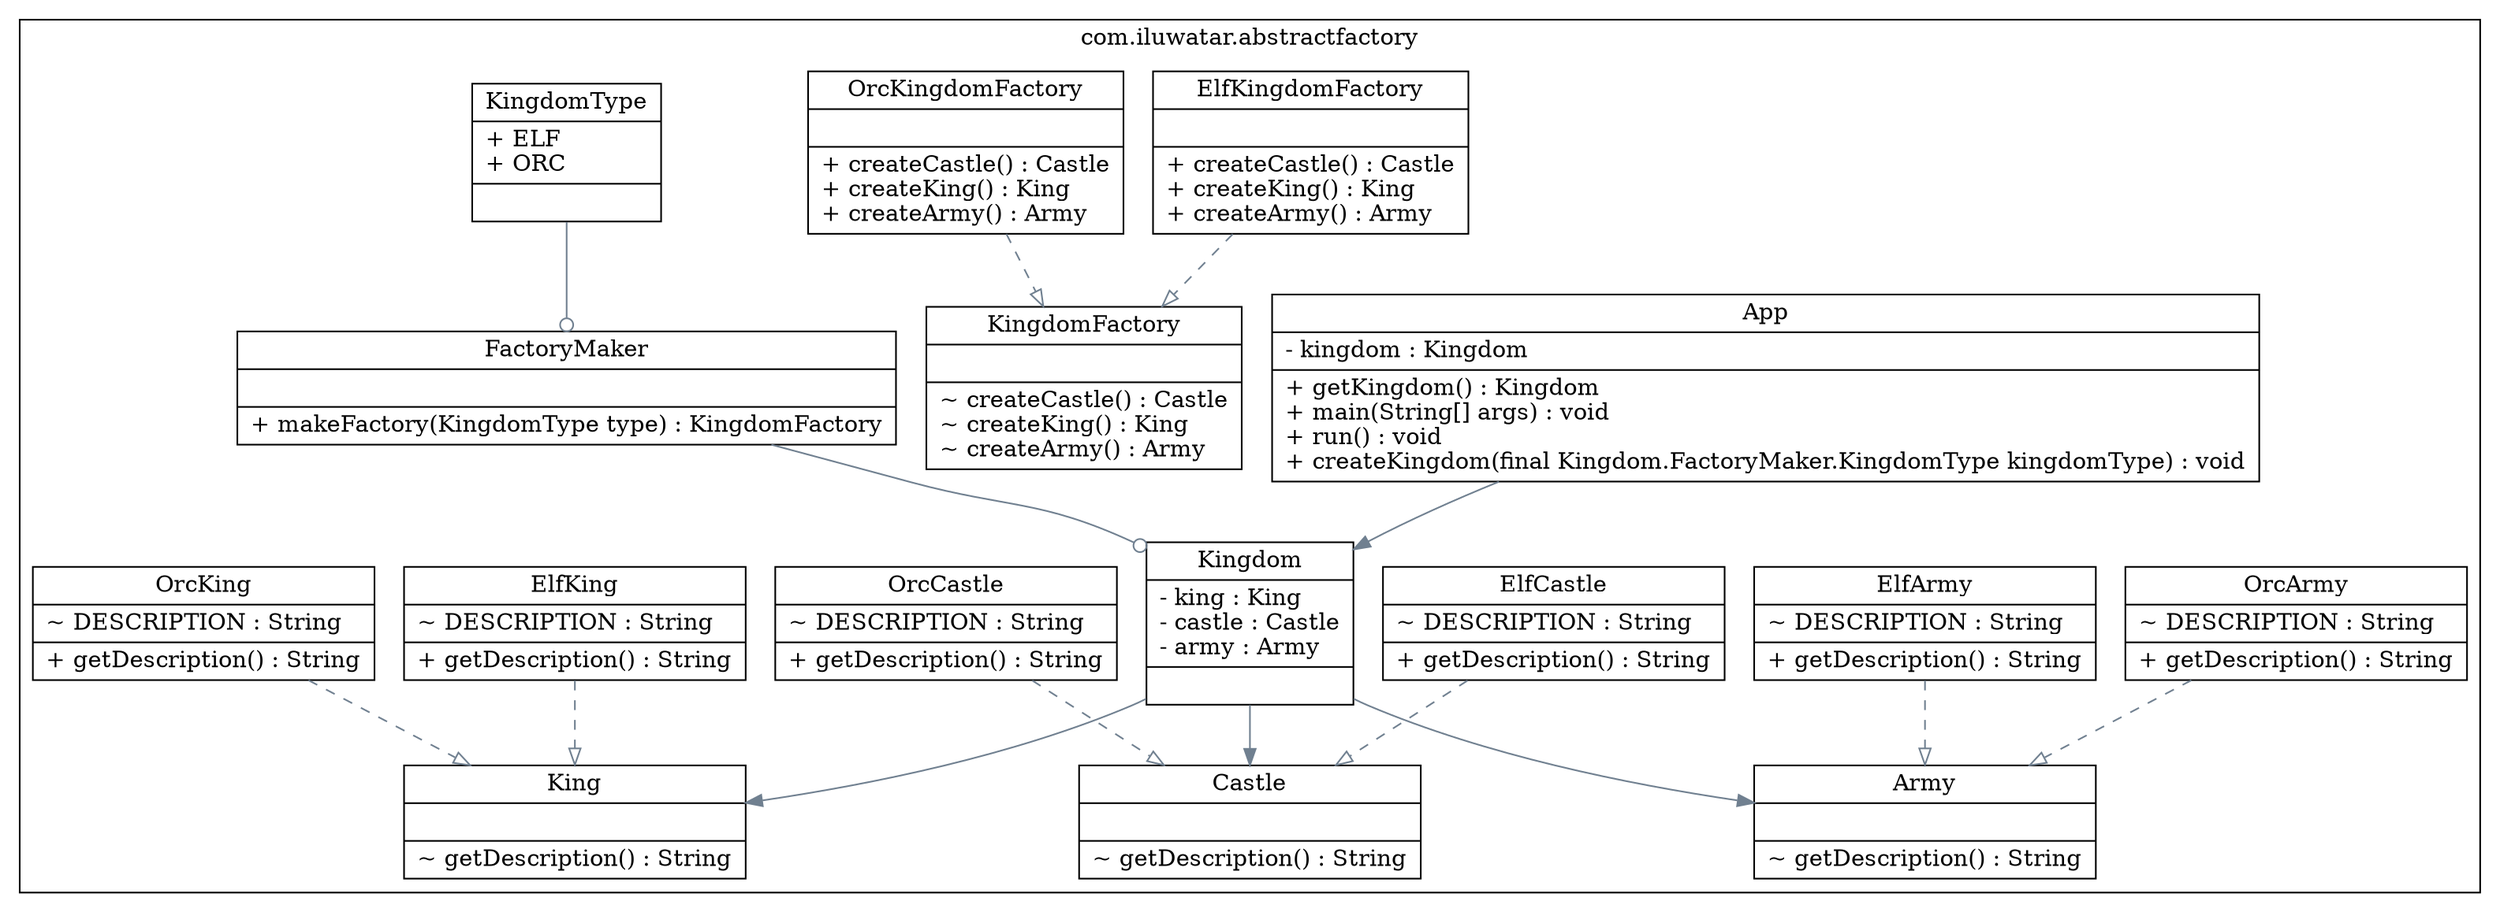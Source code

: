 digraph domain {
  edge [ fontsize = 11 ];
  node [ shape=record ];
  subgraph cluster_0 {
    label = "com.iluwatar.abstractfactory";
    OrcKingdomFactory [ label = "{OrcKingdomFactory |  | + createCastle() : Castle\l+ createKing() : King\l+ createArmy() : Army\l}" ] 
    OrcArmy [ label = "{OrcArmy | ~ DESCRIPTION : String\l | + getDescription() : String\l}" ] 
    ElfCastle [ label = "{ElfCastle | ~ DESCRIPTION : String\l | + getDescription() : String\l}" ] 
    ElfKing [ label = "{ElfKing | ~ DESCRIPTION : String\l | + getDescription() : String\l}" ] 
    KingdomFactory [ label = "{KingdomFactory |  | ~ createCastle() : Castle\l~ createKing() : King\l~ createArmy() : Army\l}" ] 
    King [ label = "{King |  | ~ getDescription() : String\l}" ] 
    App [ label = "{App | - kingdom : Kingdom\l | + getKingdom() : Kingdom\l+ main(String[] args) : void\l+ run() : void\l+ createKingdom(final Kingdom.FactoryMaker.KingdomType kingdomType) : void\l}" ] 
    Castle [ label = "{Castle |  | ~ getDescription() : String\l}" ] 
    Army [ label = "{Army |  | ~ getDescription() : String\l}" ] 
    ElfArmy [ label = "{ElfArmy | ~ DESCRIPTION : String\l | + getDescription() : String\l}" ] 
    ElfKingdomFactory [ label = "{ElfKingdomFactory |  | + createCastle() : Castle\l+ createKing() : King\l+ createArmy() : Army\l}" ] 
    Kingdom [ label = "{Kingdom | - king : King\l- castle : Castle\l- army : Army\l | }" ] 
    FactoryMaker [ label = "{FactoryMaker |  | + makeFactory(KingdomType type) : KingdomFactory\l}" ] 
    KingdomType [ label = "{KingdomType | + ELF\l+ ORC\l | }" ] 
    OrcKing [ label = "{OrcKing | ~ DESCRIPTION : String\l | + getDescription() : String\l}" ] 
    OrcCastle [ label = "{OrcCastle | ~ DESCRIPTION : String\l | + getDescription() : String\l}" ] 
  }
  App -> Kingdom [ dir=forward arrowhead=normal arrowtail=none color=slategray];
  KingdomType -> FactoryMaker [ dir=forward arrowhead=odot arrowtail=none color=slategray];
  FactoryMaker -> Kingdom [ dir=forward arrowhead=odot arrowtail=none color=slategray];
  Kingdom -> King [ dir=forward arrowhead=normal arrowtail=none color=slategray];
  Kingdom -> Castle [ dir=forward arrowhead=normal arrowtail=none color=slategray];
  Kingdom -> Army [ dir=forward arrowhead=normal arrowtail=none color=slategray];
  ElfArmy -> Army [arrowhead=empty style=dashed color=slategray style=dashed];
  ElfKing -> King [arrowhead=empty style=dashed color=slategray style=dashed];
  ElfKingdomFactory -> KingdomFactory [arrowhead=empty style=dashed color=slategray style=dashed];
  OrcKingdomFactory -> KingdomFactory [arrowhead=empty style=dashed color=slategray style=dashed];
  OrcCastle -> Castle [arrowhead=empty style=dashed color=slategray style=dashed];
  ElfCastle -> Castle [arrowhead=empty style=dashed color=slategray style=dashed];
  OrcArmy -> Army [arrowhead=empty style=dashed color=slategray style=dashed];
  OrcKing -> King [arrowhead=empty style=dashed color=slategray style=dashed];
}